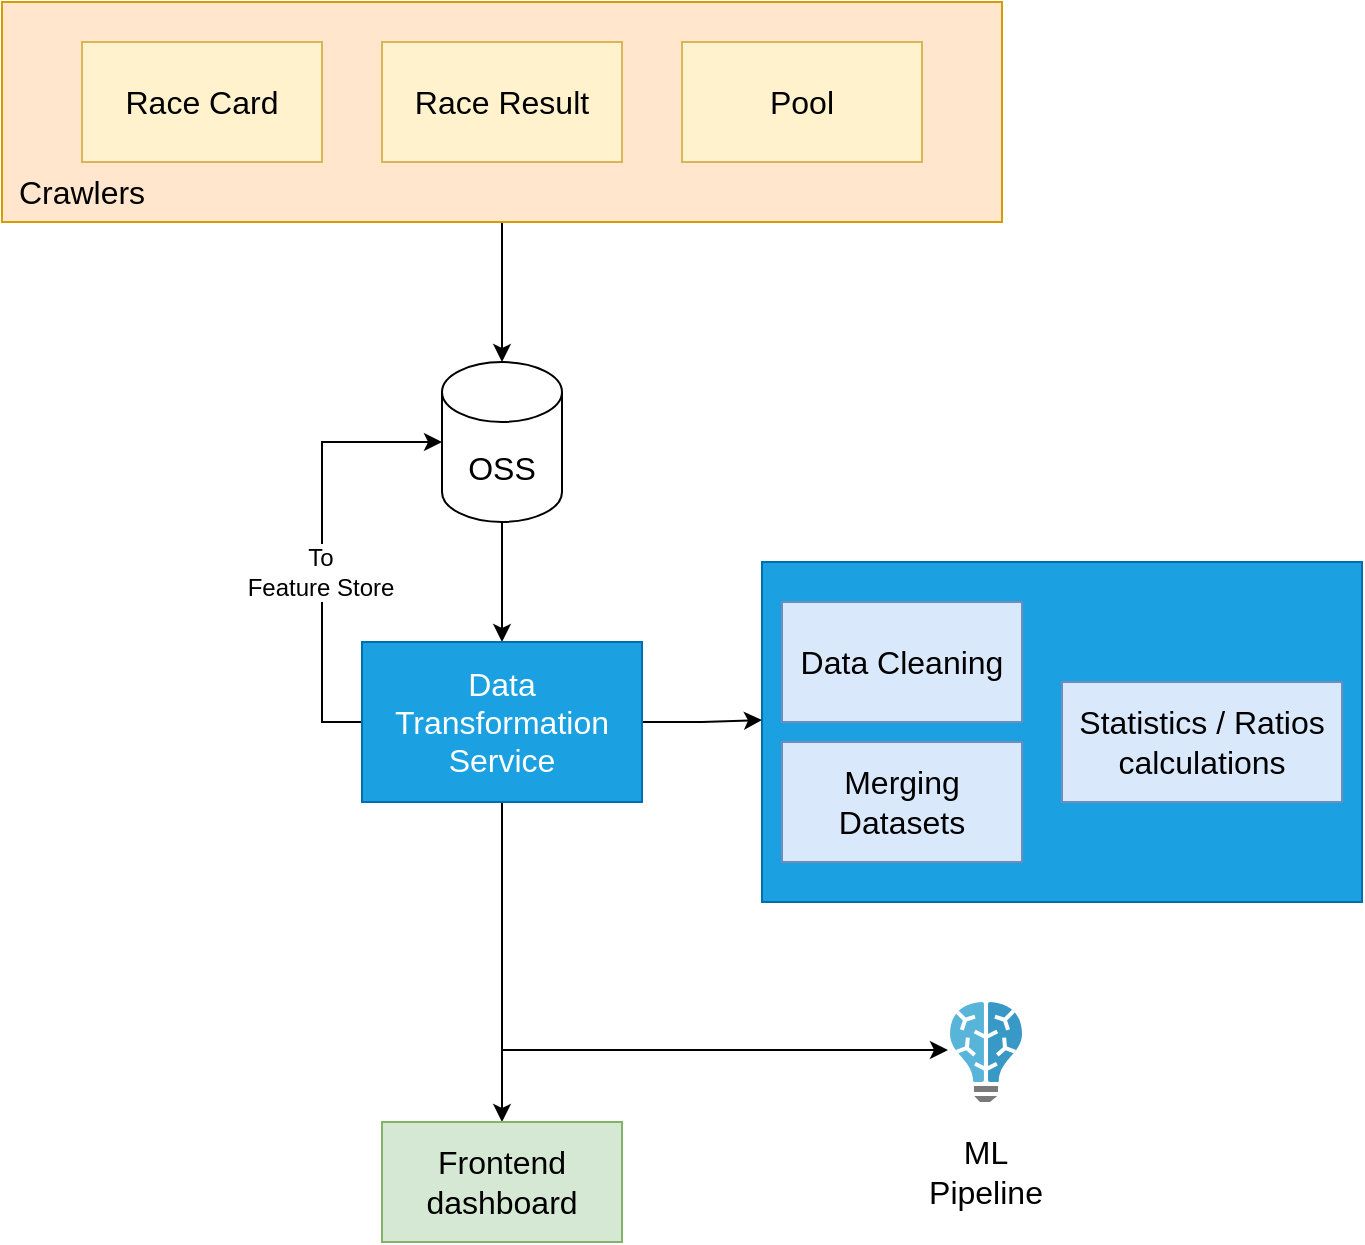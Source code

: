 <mxfile version="20.2.1" type="github">
  <diagram id="WHZ5MVZ6wct0eWsz36QE" name="Page-1">
    <mxGraphModel dx="1426" dy="800" grid="1" gridSize="10" guides="1" tooltips="1" connect="1" arrows="1" fold="1" page="1" pageScale="1" pageWidth="1654" pageHeight="1169" math="0" shadow="0">
      <root>
        <mxCell id="0" />
        <mxCell id="1" parent="0" />
        <mxCell id="ZWBb1swnOJKwOwQtOF0r-16" value="" style="rounded=0;whiteSpace=wrap;html=1;fontSize=16;fillColor=#1ba1e2;strokeColor=#006EAF;fontColor=#ffffff;" vertex="1" parent="1">
          <mxGeometry x="860" y="370" width="300" height="170" as="geometry" />
        </mxCell>
        <mxCell id="ZWBb1swnOJKwOwQtOF0r-9" style="edgeStyle=orthogonalEdgeStyle;rounded=0;orthogonalLoop=1;jettySize=auto;html=1;exitX=0.5;exitY=1;exitDx=0;exitDy=0;entryX=0.5;entryY=0;entryDx=0;entryDy=0;entryPerimeter=0;fontSize=16;" edge="1" parent="1" source="ZWBb1swnOJKwOwQtOF0r-6" target="ZWBb1swnOJKwOwQtOF0r-8">
          <mxGeometry relative="1" as="geometry" />
        </mxCell>
        <mxCell id="ZWBb1swnOJKwOwQtOF0r-6" value="" style="rounded=0;whiteSpace=wrap;html=1;fontSize=16;fillColor=#ffe6cc;strokeColor=#d79b00;" vertex="1" parent="1">
          <mxGeometry x="480" y="90" width="500" height="110" as="geometry" />
        </mxCell>
        <mxCell id="ZWBb1swnOJKwOwQtOF0r-1" value="Race Card" style="rounded=0;whiteSpace=wrap;html=1;fontSize=16;fillColor=#fff2cc;strokeColor=#d6b656;" vertex="1" parent="1">
          <mxGeometry x="520" y="110" width="120" height="60" as="geometry" />
        </mxCell>
        <mxCell id="ZWBb1swnOJKwOwQtOF0r-4" value="Pool" style="rounded=0;whiteSpace=wrap;html=1;fontSize=16;fillColor=#fff2cc;strokeColor=#d6b656;" vertex="1" parent="1">
          <mxGeometry x="820" y="110" width="120" height="60" as="geometry" />
        </mxCell>
        <mxCell id="ZWBb1swnOJKwOwQtOF0r-5" value="Race Result" style="rounded=0;whiteSpace=wrap;html=1;fontSize=16;fillColor=#fff2cc;strokeColor=#d6b656;" vertex="1" parent="1">
          <mxGeometry x="670" y="110" width="120" height="60" as="geometry" />
        </mxCell>
        <mxCell id="ZWBb1swnOJKwOwQtOF0r-7" value="Crawlers" style="text;html=1;strokeColor=none;fillColor=none;align=center;verticalAlign=middle;whiteSpace=wrap;rounded=0;fontSize=16;" vertex="1" parent="1">
          <mxGeometry x="480" y="170" width="80" height="30" as="geometry" />
        </mxCell>
        <mxCell id="ZWBb1swnOJKwOwQtOF0r-18" style="edgeStyle=orthogonalEdgeStyle;rounded=0;orthogonalLoop=1;jettySize=auto;html=1;exitX=0.5;exitY=1;exitDx=0;exitDy=0;exitPerimeter=0;entryX=0.5;entryY=0;entryDx=0;entryDy=0;fontSize=16;" edge="1" parent="1" source="ZWBb1swnOJKwOwQtOF0r-8" target="ZWBb1swnOJKwOwQtOF0r-12">
          <mxGeometry relative="1" as="geometry" />
        </mxCell>
        <mxCell id="ZWBb1swnOJKwOwQtOF0r-8" value="OSS" style="shape=cylinder3;whiteSpace=wrap;html=1;boundedLbl=1;backgroundOutline=1;size=15;fontSize=16;" vertex="1" parent="1">
          <mxGeometry x="700" y="270" width="60" height="80" as="geometry" />
        </mxCell>
        <mxCell id="ZWBb1swnOJKwOwQtOF0r-17" style="edgeStyle=orthogonalEdgeStyle;rounded=0;orthogonalLoop=1;jettySize=auto;html=1;exitX=1;exitY=0.5;exitDx=0;exitDy=0;entryX=0;entryY=0.465;entryDx=0;entryDy=0;entryPerimeter=0;fontSize=16;" edge="1" parent="1" source="ZWBb1swnOJKwOwQtOF0r-12" target="ZWBb1swnOJKwOwQtOF0r-16">
          <mxGeometry relative="1" as="geometry" />
        </mxCell>
        <mxCell id="ZWBb1swnOJKwOwQtOF0r-19" style="edgeStyle=orthogonalEdgeStyle;rounded=0;orthogonalLoop=1;jettySize=auto;html=1;entryX=0;entryY=0.5;entryDx=0;entryDy=0;entryPerimeter=0;fontSize=16;" edge="1" parent="1" source="ZWBb1swnOJKwOwQtOF0r-12" target="ZWBb1swnOJKwOwQtOF0r-8">
          <mxGeometry relative="1" as="geometry">
            <Array as="points">
              <mxPoint x="640" y="450" />
              <mxPoint x="640" y="310" />
            </Array>
          </mxGeometry>
        </mxCell>
        <mxCell id="ZWBb1swnOJKwOwQtOF0r-25" value="To&lt;br style=&quot;font-size: 12px;&quot;&gt;Feature Store" style="edgeLabel;html=1;align=center;verticalAlign=middle;resizable=0;points=[];fontSize=12;" vertex="1" connectable="0" parent="ZWBb1swnOJKwOwQtOF0r-19">
          <mxGeometry x="-0.136" y="1" relative="1" as="geometry">
            <mxPoint as="offset" />
          </mxGeometry>
        </mxCell>
        <mxCell id="ZWBb1swnOJKwOwQtOF0r-21" style="edgeStyle=orthogonalEdgeStyle;rounded=0;orthogonalLoop=1;jettySize=auto;html=1;exitX=0.5;exitY=1;exitDx=0;exitDy=0;entryX=-0.028;entryY=0.48;entryDx=0;entryDy=0;entryPerimeter=0;fontSize=16;" edge="1" parent="1" source="ZWBb1swnOJKwOwQtOF0r-12" target="ZWBb1swnOJKwOwQtOF0r-20">
          <mxGeometry relative="1" as="geometry">
            <Array as="points">
              <mxPoint x="730" y="614" />
            </Array>
          </mxGeometry>
        </mxCell>
        <mxCell id="ZWBb1swnOJKwOwQtOF0r-23" style="edgeStyle=orthogonalEdgeStyle;rounded=0;orthogonalLoop=1;jettySize=auto;html=1;exitX=0.5;exitY=1;exitDx=0;exitDy=0;entryX=0.5;entryY=0;entryDx=0;entryDy=0;fontSize=16;" edge="1" parent="1" source="ZWBb1swnOJKwOwQtOF0r-12" target="ZWBb1swnOJKwOwQtOF0r-22">
          <mxGeometry relative="1" as="geometry" />
        </mxCell>
        <mxCell id="ZWBb1swnOJKwOwQtOF0r-12" value="Data Transformation Service" style="rounded=0;whiteSpace=wrap;html=1;fontSize=16;fillColor=#1ba1e2;strokeColor=#006EAF;fontColor=#ffffff;" vertex="1" parent="1">
          <mxGeometry x="660" y="410" width="140" height="80" as="geometry" />
        </mxCell>
        <mxCell id="ZWBb1swnOJKwOwQtOF0r-13" value="Data Cleaning" style="rounded=0;whiteSpace=wrap;html=1;fontSize=16;fillColor=#dae8fc;strokeColor=#6c8ebf;" vertex="1" parent="1">
          <mxGeometry x="870" y="390" width="120" height="60" as="geometry" />
        </mxCell>
        <mxCell id="ZWBb1swnOJKwOwQtOF0r-14" value="Merging Datasets" style="rounded=0;whiteSpace=wrap;html=1;fontSize=16;fillColor=#dae8fc;strokeColor=#6c8ebf;" vertex="1" parent="1">
          <mxGeometry x="870" y="460" width="120" height="60" as="geometry" />
        </mxCell>
        <mxCell id="ZWBb1swnOJKwOwQtOF0r-15" value="Statistics / Ratios calculations" style="rounded=0;whiteSpace=wrap;html=1;fontSize=16;fillColor=#dae8fc;strokeColor=#6c8ebf;" vertex="1" parent="1">
          <mxGeometry x="1010" y="430" width="140" height="60" as="geometry" />
        </mxCell>
        <mxCell id="ZWBb1swnOJKwOwQtOF0r-20" value="" style="sketch=0;aspect=fixed;html=1;points=[];align=center;image;fontSize=12;image=img/lib/mscae/Batch_AI.svg;" vertex="1" parent="1">
          <mxGeometry x="954" y="590" width="36" height="50" as="geometry" />
        </mxCell>
        <mxCell id="ZWBb1swnOJKwOwQtOF0r-22" value="Frontend dashboard" style="rounded=0;whiteSpace=wrap;html=1;fontSize=16;fillColor=#d5e8d4;strokeColor=#82b366;" vertex="1" parent="1">
          <mxGeometry x="670" y="650" width="120" height="60" as="geometry" />
        </mxCell>
        <mxCell id="ZWBb1swnOJKwOwQtOF0r-24" value="ML Pipeline" style="text;html=1;strokeColor=none;fillColor=none;align=center;verticalAlign=middle;whiteSpace=wrap;rounded=0;fontSize=16;" vertex="1" parent="1">
          <mxGeometry x="942" y="660" width="60" height="30" as="geometry" />
        </mxCell>
      </root>
    </mxGraphModel>
  </diagram>
</mxfile>
